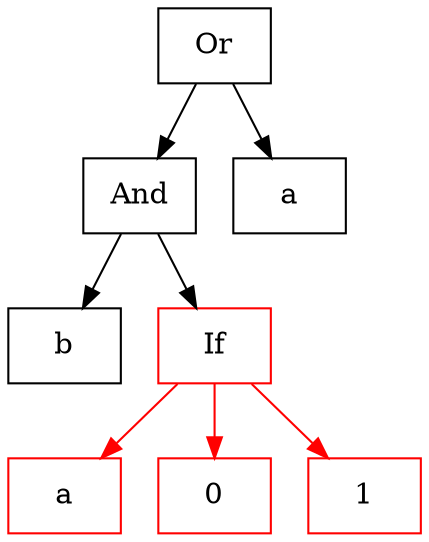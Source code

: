 
// toIf1
digraph G {
    node [shape="box"];

    n0 [label="Or"];
    n0 -> n1;
    n1 [label="And"];
    n1 -> n2;
    n2 [label="b"];

    subgraph D {
        node [color="red"]
        edge [color="red"]   
        n3 [label="If"];
        n3 -> n4;
        n4 [label="a"];
        n3 -> n5;
        n5 [label="0"];
        n3 -> n6;
        n6 [label="1"];
    }

    n1 -> n3;
    n0 -> n7;
    n7 [label="a"];
}
